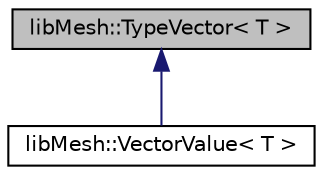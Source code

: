 digraph "libMesh::TypeVector&lt; T &gt;"
{
 // INTERACTIVE_SVG=YES
  edge [fontname="Helvetica",fontsize="10",labelfontname="Helvetica",labelfontsize="10"];
  node [fontname="Helvetica",fontsize="10",shape=record];
  Node1 [label="libMesh::TypeVector\< T \>",height=0.2,width=0.4,color="black", fillcolor="grey75", style="filled" fontcolor="black"];
  Node1 -> Node2 [dir="back",color="midnightblue",fontsize="10",style="solid",fontname="Helvetica"];
  Node2 [label="libMesh::VectorValue\< T \>",height=0.2,width=0.4,color="black", fillcolor="white", style="filled",URL="$classlibMesh_1_1VectorValue.html",tooltip="此类定义了LIBMESH_DIM维的实数或复数空间中的向量。 "];
}

